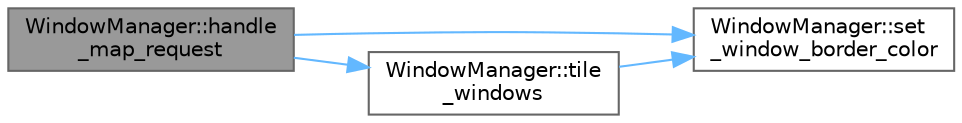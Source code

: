 digraph "WindowManager::handle_map_request"
{
 // LATEX_PDF_SIZE
  bgcolor="transparent";
  edge [fontname=Helvetica,fontsize=10,labelfontname=Helvetica,labelfontsize=10];
  node [fontname=Helvetica,fontsize=10,shape=box,height=0.2,width=0.4];
  rankdir="LR";
  Node1 [id="Node000001",label="WindowManager::handle\l_map_request",height=0.2,width=0.4,color="gray40", fillcolor="grey60", style="filled", fontcolor="black",tooltip="Handles a map request event for the given window."];
  Node1 -> Node2 [id="edge1_Node000001_Node000002",color="steelblue1",style="solid",tooltip=" "];
  Node2 [id="Node000002",label="WindowManager::set\l_window_border_color",height=0.2,width=0.4,color="grey40", fillcolor="white", style="filled",URL="$classWindowManager.html#a6bcb4661cf62ac13a5b4def37f62d129",tooltip="Sets the border color of the window to the given color."];
  Node1 -> Node3 [id="edge2_Node000001_Node000003",color="steelblue1",style="solid",tooltip=" "];
  Node3 [id="Node000003",label="WindowManager::tile\l_windows",height=0.2,width=0.4,color="grey40", fillcolor="white", style="filled",URL="$classWindowManager.html#a034602ddebacb09dd0ae7ed262f20c57",tooltip="Tiles all windows in the current workspace."];
  Node3 -> Node2 [id="edge3_Node000003_Node000002",color="steelblue1",style="solid",tooltip=" "];
}
